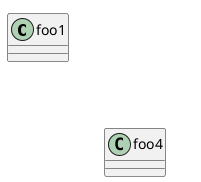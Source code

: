 {
  "sha1": "h13sdfo1y84aj83oa94shhgyvw89uba",
  "insertion": {
    "when": "2024-06-03T18:59:29.060Z",
    "user": "plantuml@gmail.com"
  }
}
@startuml
class foo1 $tag1 {
}
class foo2 << My Stereo >> $tag1 $tag2 {
}
class foo3 $tag1  $tag2  $tag3  {
}
class foo4
hide $tag3
hide << My Stereo >>
@enduml

